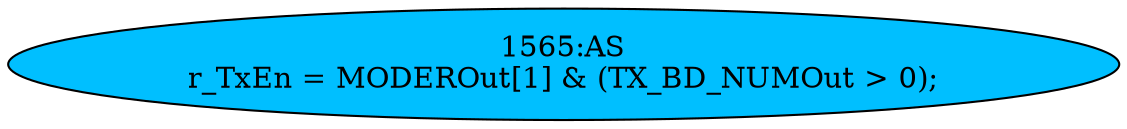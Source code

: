 strict digraph "" {
	node [label="\N"];
	"1565:AS"	 [ast="<pyverilog.vparser.ast.Assign object at 0x7fbdee048990>",
		def_var="['r_TxEn']",
		fillcolor=deepskyblue,
		label="1565:AS
r_TxEn = MODEROut[1] & (TX_BD_NUMOut > 0);",
		statements="[]",
		style=filled,
		typ=Assign,
		use_var="['MODEROut', 'TX_BD_NUMOut']"];
}

